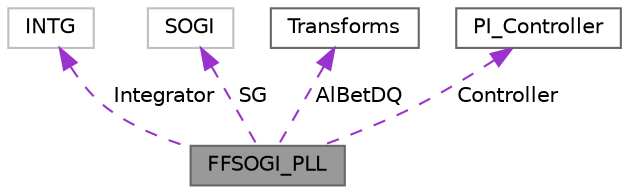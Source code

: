digraph "FFSOGI_PLL"
{
 // LATEX_PDF_SIZE
  bgcolor="transparent";
  edge [fontname=Helvetica,fontsize=10,labelfontname=Helvetica,labelfontsize=10];
  node [fontname=Helvetica,fontsize=10,shape=box,height=0.2,width=0.4];
  Node1 [label="FFSOGI_PLL",height=0.2,width=0.4,color="gray40", fillcolor="grey60", style="filled", fontcolor="black",tooltip=" "];
  Node2 -> Node1 [dir="back",color="darkorchid3",style="dashed",label=" Integrator" ];
  Node2 [label="INTG",height=0.2,width=0.4,color="grey75", fillcolor="white", style="filled",URL="$struct_i_n_t_g.html",tooltip=" "];
  Node3 -> Node1 [dir="back",color="darkorchid3",style="dashed",label=" SG" ];
  Node3 [label="SOGI",height=0.2,width=0.4,color="grey75", fillcolor="white", style="filled",URL="$struct_s_o_g_i.html",tooltip=" "];
  Node4 -> Node1 [dir="back",color="darkorchid3",style="dashed",label=" AlBetDQ" ];
  Node4 [label="Transforms",height=0.2,width=0.4,color="gray40", fillcolor="white", style="filled",URL="$struct_transforms.html",tooltip="Class used for the execution of the transforms from ABC to AB and DQ spaces."];
  Node5 -> Node1 [dir="back",color="darkorchid3",style="dashed",label=" Controller" ];
  Node5 [label="PI_Controller",height=0.2,width=0.4,color="gray40", fillcolor="white", style="filled",URL="$struct_p_i___controller.html",tooltip="Structure to create a PI controller."];
}
